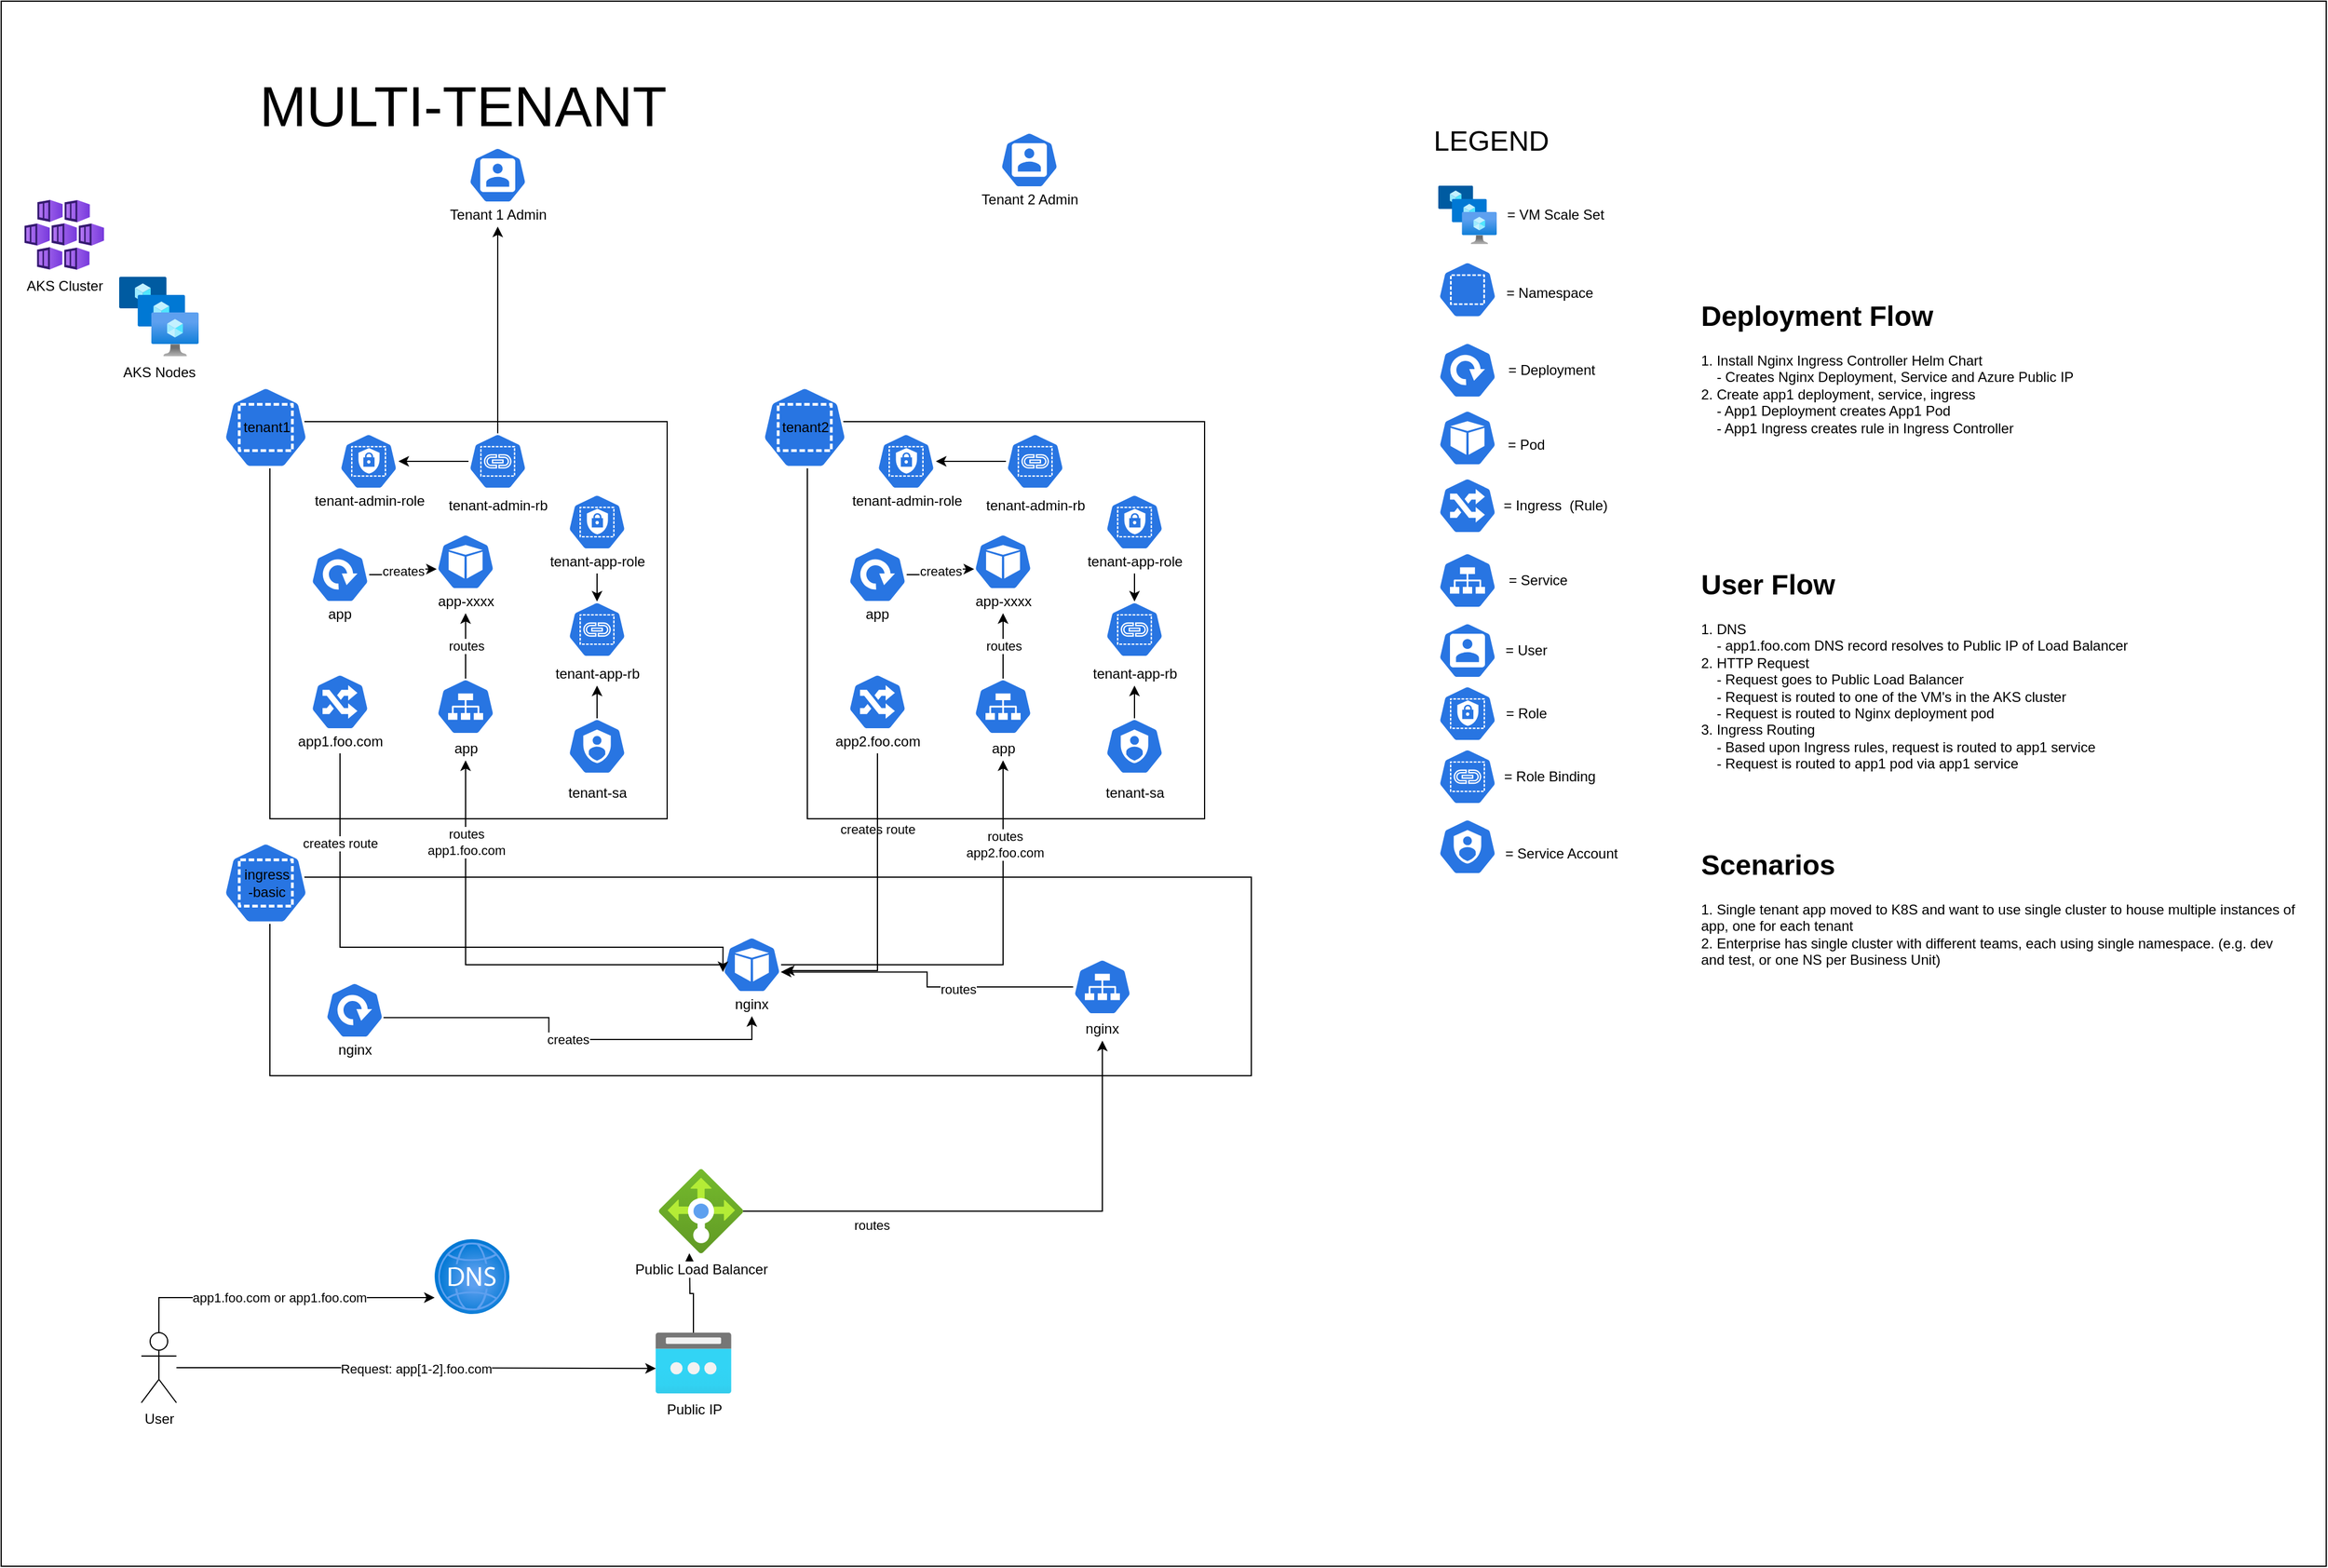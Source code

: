 <mxfile>
    <diagram id="HlzVMpEKUvmks-eyj2rE" name="Page-1">
        <mxGraphModel dx="2552" dy="2085" grid="1" gridSize="10" guides="1" tooltips="1" connect="1" arrows="1" fold="1" page="1" pageScale="1" pageWidth="850" pageHeight="1100" math="0" shadow="0">
            <root>
                <mxCell id="0"/>
                <mxCell id="106" value="Grouping" parent="0"/>
                <mxCell id="3" value="" style="rounded=0;whiteSpace=wrap;html=1;" parent="106" vertex="1">
                    <mxGeometry x="40" y="20" width="1080" height="790" as="geometry"/>
                </mxCell>
                <mxCell id="4" value="" style="rounded=0;whiteSpace=wrap;html=1;direction=west;" parent="106" vertex="1">
                    <mxGeometry x="120" y="90" width="970" height="680" as="geometry"/>
                </mxCell>
                <mxCell id="175" style="edgeStyle=orthogonalEdgeStyle;rounded=0;orthogonalLoop=1;jettySize=auto;html=1;entryX=0.565;entryY=1.033;entryDx=0;entryDy=0;entryPerimeter=0;" parent="106" source="162" target="82" edge="1">
                    <mxGeometry relative="1" as="geometry"/>
                </mxCell>
                <mxCell id="181" value="service&lt;br&gt;account" style="edgeStyle=orthogonalEdgeStyle;rounded=0;orthogonalLoop=1;jettySize=auto;html=1;exitX=0.005;exitY=0.63;exitDx=0;exitDy=0;exitPerimeter=0;entryX=0.995;entryY=0.63;entryDx=0;entryDy=0;entryPerimeter=0;" parent="106" source="94" target="9" edge="1">
                    <mxGeometry relative="1" as="geometry"/>
                </mxCell>
                <mxCell id="182" style="edgeStyle=orthogonalEdgeStyle;rounded=0;orthogonalLoop=1;jettySize=auto;html=1;exitX=0.005;exitY=0.63;exitDx=0;exitDy=0;exitPerimeter=0;entryX=0.995;entryY=0.63;entryDx=0;entryDy=0;entryPerimeter=0;" parent="106" source="94" target="9" edge="1">
                    <mxGeometry relative="1" as="geometry"/>
                </mxCell>
                <mxCell id="187" value="" style="rounded=0;whiteSpace=wrap;html=1;" vertex="1" parent="106">
                    <mxGeometry x="-10" y="-180" width="1990" height="1340" as="geometry"/>
                </mxCell>
                <mxCell id="1" value="Content" parent="0"/>
                <mxCell id="5" value="AKS Cluster" style="aspect=fixed;html=1;points=[];align=center;image;fontSize=12;image=img/lib/azure2/containers/Kubernetes_Services.svg;" parent="1" vertex="1">
                    <mxGeometry x="10" y="-10" width="68" height="60" as="geometry"/>
                </mxCell>
                <mxCell id="6" value="" style="rounded=0;whiteSpace=wrap;html=1;" parent="1" vertex="1">
                    <mxGeometry x="220" y="180" width="340" height="340" as="geometry"/>
                </mxCell>
                <mxCell id="7" value="tenant1" style="html=1;dashed=0;whitespace=wrap;fillColor=#2875E2;strokeColor=#ffffff;points=[[0.005,0.63,0],[0.1,0.2,0],[0.9,0.2,0],[0.5,0,0],[0.995,0.63,0],[0.72,0.99,0],[0.5,1,0],[0.28,0.99,0]];shape=mxgraph.kubernetes.icon;prIcon=ns" parent="1" vertex="1">
                    <mxGeometry x="158.75" y="150" width="115.5" height="70" as="geometry"/>
                </mxCell>
                <mxCell id="8" value="" style="group" parent="1" vertex="1" connectable="0">
                    <mxGeometry x="355" y="276" width="120" height="68" as="geometry"/>
                </mxCell>
                <mxCell id="9" value="" style="html=1;dashed=0;whitespace=wrap;fillColor=#2875E2;strokeColor=#ffffff;points=[[0.005,0.63,0],[0.1,0.2,0],[0.9,0.2,0],[0.5,0,0],[0.995,0.63,0],[0.72,0.99,0],[0.5,1,0],[0.28,0.99,0]];shape=mxgraph.kubernetes.icon;prIcon=pod" parent="8" vertex="1">
                    <mxGeometry x="7.5" width="50" height="48" as="geometry"/>
                </mxCell>
                <mxCell id="10" value="app-xxxx" style="text;html=1;strokeColor=none;fillColor=none;align=center;verticalAlign=middle;whiteSpace=wrap;rounded=0;" parent="8" vertex="1">
                    <mxGeometry x="-27.5" y="48" width="120" height="20" as="geometry"/>
                </mxCell>
                <mxCell id="11" value="" style="group" parent="1" vertex="1" connectable="0">
                    <mxGeometry x="355" y="400" width="110" height="70" as="geometry"/>
                </mxCell>
                <mxCell id="12" value="" style="html=1;dashed=0;whitespace=wrap;fillColor=#2875E2;strokeColor=#ffffff;points=[[0.005,0.63,0],[0.1,0.2,0],[0.9,0.2,0],[0.5,0,0],[0.995,0.63,0],[0.72,0.99,0],[0.5,1,0],[0.28,0.99,0]];shape=mxgraph.kubernetes.icon;prIcon=svc" parent="11" vertex="1">
                    <mxGeometry x="7.5" width="50" height="48" as="geometry"/>
                </mxCell>
                <mxCell id="13" value="app" style="text;html=1;strokeColor=none;fillColor=none;align=center;verticalAlign=middle;whiteSpace=wrap;rounded=0;" parent="11" vertex="1">
                    <mxGeometry x="-22.5" y="50" width="110" height="20" as="geometry"/>
                </mxCell>
                <mxCell id="14" value="" style="group" parent="1" vertex="1" connectable="0">
                    <mxGeometry x="227.5" y="396" width="105" height="68" as="geometry"/>
                </mxCell>
                <UserObject label="" link="http://yahoo.com" id="15">
                    <mxCell style="html=1;dashed=0;whitespace=wrap;fillColor=#2875E2;strokeColor=#ffffff;points=[[0.005,0.63,0],[0.1,0.2,0],[0.9,0.2,0],[0.5,0,0],[0.995,0.63,0],[0.72,0.99,0],[0.5,1,0],[0.28,0.99,0]];shape=mxgraph.kubernetes.icon;prIcon=ing" parent="14" vertex="1">
                        <mxGeometry x="27.5" width="50" height="48" as="geometry"/>
                    </mxCell>
                </UserObject>
                <mxCell id="16" value="app1.foo.com" style="text;html=1;strokeColor=none;fillColor=none;align=center;verticalAlign=middle;whiteSpace=wrap;rounded=0;" parent="14" vertex="1">
                    <mxGeometry y="48" width="105" height="20" as="geometry"/>
                </mxCell>
                <mxCell id="17" value="creates" style="edgeStyle=orthogonalEdgeStyle;rounded=0;orthogonalLoop=1;jettySize=auto;html=1;entryX=0.005;entryY=0.63;entryDx=0;entryDy=0;entryPerimeter=0;" parent="1" source="49" target="9" edge="1">
                    <mxGeometry relative="1" as="geometry"/>
                </mxCell>
                <mxCell id="18" value="" style="rounded=0;whiteSpace=wrap;html=1;" parent="1" vertex="1">
                    <mxGeometry x="220" y="570" width="840" height="170" as="geometry"/>
                </mxCell>
                <mxCell id="19" value="ingress&lt;br&gt;-basic" style="html=1;dashed=0;whitespace=wrap;fillColor=#2875E2;strokeColor=#ffffff;points=[[0.005,0.63,0],[0.1,0.2,0],[0.9,0.2,0],[0.5,0,0],[0.995,0.63,0],[0.72,0.99,0],[0.5,1,0],[0.28,0.99,0]];shape=mxgraph.kubernetes.icon;prIcon=ns" parent="1" vertex="1">
                    <mxGeometry x="168.5" y="540" width="96" height="70" as="geometry"/>
                </mxCell>
                <mxCell id="20" value="" style="group" parent="1" vertex="1" connectable="0">
                    <mxGeometry x="900" y="640" width="65" height="70" as="geometry"/>
                </mxCell>
                <mxCell id="21" value="" style="html=1;dashed=0;whitespace=wrap;fillColor=#2875E2;strokeColor=#ffffff;points=[[0.005,0.63,0],[0.1,0.2,0],[0.9,0.2,0],[0.5,0,0],[0.995,0.63,0],[0.72,0.99,0],[0.5,1,0],[0.28,0.99,0]];shape=mxgraph.kubernetes.icon;prIcon=svc" parent="20" vertex="1">
                    <mxGeometry x="7.5" width="50" height="48" as="geometry"/>
                </mxCell>
                <mxCell id="22" value="nginx" style="text;html=1;strokeColor=none;fillColor=none;align=center;verticalAlign=middle;whiteSpace=wrap;rounded=0;" parent="20" vertex="1">
                    <mxGeometry y="50" width="65" height="20" as="geometry"/>
                </mxCell>
                <mxCell id="23" value="" style="group" parent="1" vertex="1" connectable="0">
                    <mxGeometry x="600" y="621" width="65" height="68" as="geometry"/>
                </mxCell>
                <mxCell id="24" value="" style="html=1;dashed=0;whitespace=wrap;fillColor=#2875E2;strokeColor=#ffffff;points=[[0.005,0.63,0],[0.1,0.2,0],[0.9,0.2,0],[0.5,0,0],[0.995,0.63,0],[0.72,0.99,0],[0.5,1,0],[0.28,0.99,0]];shape=mxgraph.kubernetes.icon;prIcon=pod" parent="23" vertex="1">
                    <mxGeometry x="7.5" width="50" height="48" as="geometry"/>
                </mxCell>
                <mxCell id="25" value="nginx" style="text;html=1;strokeColor=none;fillColor=none;align=center;verticalAlign=middle;whiteSpace=wrap;rounded=0;" parent="23" vertex="1">
                    <mxGeometry y="48" width="65" height="20" as="geometry"/>
                </mxCell>
                <mxCell id="26" style="edgeStyle=orthogonalEdgeStyle;rounded=0;orthogonalLoop=1;jettySize=auto;html=1;" parent="1" source="27" edge="1">
                    <mxGeometry relative="1" as="geometry">
                        <mxPoint x="579" y="892" as="targetPoint"/>
                    </mxGeometry>
                </mxCell>
                <mxCell id="27" value="Public IP" style="aspect=fixed;html=1;points=[];align=center;image;fontSize=12;image=img/lib/azure2/networking/Public_IP_Addresses.svg;" parent="1" vertex="1">
                    <mxGeometry x="550" y="960" width="65" height="52" as="geometry"/>
                </mxCell>
                <mxCell id="28" value="routes" style="edgeStyle=orthogonalEdgeStyle;rounded=0;orthogonalLoop=1;jettySize=auto;html=1;" parent="1" source="29" target="22" edge="1">
                    <mxGeometry x="-0.514" y="-11" relative="1" as="geometry">
                        <mxPoint y="1" as="offset"/>
                    </mxGeometry>
                </mxCell>
                <mxCell id="29" value="Public Load Balancer" style="aspect=fixed;html=1;points=[];align=center;image;fontSize=12;image=img/lib/azure2/networking/Load_Balancers.svg;" parent="1" vertex="1">
                    <mxGeometry x="553" y="820" width="72" height="72" as="geometry"/>
                </mxCell>
                <mxCell id="30" style="edgeStyle=orthogonalEdgeStyle;rounded=0;orthogonalLoop=1;jettySize=auto;html=1;entryX=0.995;entryY=0.63;entryDx=0;entryDy=0;entryPerimeter=0;" parent="1" source="21" target="24" edge="1">
                    <mxGeometry relative="1" as="geometry"/>
                </mxCell>
                <mxCell id="31" value="routes" style="edgeLabel;html=1;align=center;verticalAlign=middle;resizable=0;points=[];" parent="30" vertex="1" connectable="0">
                    <mxGeometry x="-0.251" y="2" relative="1" as="geometry">
                        <mxPoint as="offset"/>
                    </mxGeometry>
                </mxCell>
                <mxCell id="32" value="routes" style="edgeStyle=orthogonalEdgeStyle;rounded=0;orthogonalLoop=1;jettySize=auto;html=1;entryX=0.5;entryY=1;entryDx=0;entryDy=0;" parent="1" source="12" target="10" edge="1">
                    <mxGeometry relative="1" as="geometry"/>
                </mxCell>
                <mxCell id="33" value="app1.foo.com or app1.foo.com" style="edgeStyle=orthogonalEdgeStyle;rounded=0;orthogonalLoop=1;jettySize=auto;html=1;" parent="1" source="35" target="36" edge="1">
                    <mxGeometry relative="1" as="geometry">
                        <Array as="points">
                            <mxPoint x="269" y="930"/>
                            <mxPoint x="393" y="930"/>
                        </Array>
                    </mxGeometry>
                </mxCell>
                <mxCell id="34" value="Request: app[1-2].foo.com" style="edgeStyle=orthogonalEdgeStyle;rounded=0;orthogonalLoop=1;jettySize=auto;html=1;entryX=0.005;entryY=0.59;entryDx=0;entryDy=0;entryPerimeter=0;" parent="1" source="35" target="27" edge="1">
                    <mxGeometry relative="1" as="geometry"/>
                </mxCell>
                <mxCell id="35" value="User" style="shape=umlActor;verticalLabelPosition=bottom;verticalAlign=top;html=1;outlineConnect=0;" parent="1" vertex="1">
                    <mxGeometry x="110" y="960" width="30" height="60" as="geometry"/>
                </mxCell>
                <mxCell id="36" value="" style="aspect=fixed;html=1;points=[];align=center;image;fontSize=12;image=img/lib/azure2/networking/DNS_Zones.svg;" parent="1" vertex="1">
                    <mxGeometry x="361" y="880" width="64" height="64" as="geometry"/>
                </mxCell>
                <mxCell id="37" value="&lt;h1&gt;Deployment Flow&lt;/h1&gt;&lt;div&gt;&lt;span&gt;1. Install Nginx Ingress Controller Helm Chart&lt;/span&gt;&lt;br&gt;&lt;/div&gt;&lt;div&gt;&amp;nbsp; &amp;nbsp; - Creates Nginx Deployment, Service and Azure Public IP&lt;/div&gt;&lt;div&gt;2. Create app1 deployment, service, ingress&lt;/div&gt;&lt;div&gt;&amp;nbsp; &amp;nbsp; - App1 Deployment creates App1 Pod&lt;/div&gt;&lt;div&gt;&amp;nbsp; &amp;nbsp; - App1 Ingress creates rule in Ingress Controller&lt;/div&gt;&lt;div&gt;&lt;br&gt;&lt;/div&gt;" style="text;html=1;strokeColor=none;fillColor=none;spacing=5;spacingTop=-20;whiteSpace=wrap;overflow=hidden;rounded=0;" parent="1" vertex="1">
                    <mxGeometry x="1440" y="70" width="520" height="140" as="geometry"/>
                </mxCell>
                <mxCell id="48" value="" style="group" parent="1" vertex="1" connectable="0">
                    <mxGeometry x="240" y="287" width="80" height="68" as="geometry"/>
                </mxCell>
                <mxCell id="49" value="" style="html=1;dashed=0;whitespace=wrap;fillColor=#2875E2;strokeColor=#ffffff;points=[[0.005,0.63,0],[0.1,0.2,0],[0.9,0.2,0],[0.5,0,0],[0.995,0.63,0],[0.72,0.99,0],[0.5,1,0],[0.28,0.99,0]];shape=mxgraph.kubernetes.icon;prIcon=deploy" parent="48" vertex="1">
                    <mxGeometry x="15" width="50" height="48" as="geometry"/>
                </mxCell>
                <mxCell id="50" value="app" style="text;html=1;strokeColor=none;fillColor=none;align=center;verticalAlign=middle;whiteSpace=wrap;rounded=0;" parent="48" vertex="1">
                    <mxGeometry x="-5" y="48" width="90" height="20" as="geometry"/>
                </mxCell>
                <mxCell id="51" value="&lt;h1&gt;User Flow&lt;/h1&gt;&lt;div&gt;1. DNS&lt;/div&gt;&lt;div&gt;&amp;nbsp; &amp;nbsp; - app1.foo.com DNS record resolves to Public IP of Load Balancer&lt;/div&gt;&lt;div&gt;2. HTTP Request&lt;/div&gt;&lt;div&gt;&amp;nbsp; &amp;nbsp; - Request goes to Public Load Balancer&lt;/div&gt;&lt;div&gt;&amp;nbsp; &amp;nbsp; - Request is routed to one of the VM's in the AKS cluster&lt;/div&gt;&lt;div&gt;&amp;nbsp; &amp;nbsp; - Request is routed to Nginx deployment pod&lt;/div&gt;&lt;div&gt;3. Ingress Routing&lt;/div&gt;&lt;div&gt;&amp;nbsp; &amp;nbsp; - Based upon Ingress rules, request is routed to app1 service&lt;/div&gt;&lt;div&gt;&amp;nbsp; &amp;nbsp; - Request is routed to app1 pod via app1 service&lt;/div&gt;" style="text;html=1;strokeColor=none;fillColor=none;spacing=5;spacingTop=-20;whiteSpace=wrap;overflow=hidden;rounded=0;" parent="1" vertex="1">
                    <mxGeometry x="1440" y="300" width="520" height="190" as="geometry"/>
                </mxCell>
                <mxCell id="52" value="AKS Nodes" style="aspect=fixed;html=1;points=[];align=center;image;fontSize=12;image=img/lib/azure2/compute/VM_Scale_Sets.svg;" parent="1" vertex="1">
                    <mxGeometry x="91" y="56" width="68" height="68" as="geometry"/>
                </mxCell>
                <mxCell id="55" value="" style="group" parent="1" vertex="1" connectable="0">
                    <mxGeometry x="252.5" y="660" width="80" height="68" as="geometry"/>
                </mxCell>
                <mxCell id="56" value="" style="html=1;dashed=0;whitespace=wrap;fillColor=#2875E2;strokeColor=#ffffff;points=[[0.005,0.63,0],[0.1,0.2,0],[0.9,0.2,0],[0.5,0,0],[0.995,0.63,0],[0.72,0.99,0],[0.5,1,0],[0.28,0.99,0]];shape=mxgraph.kubernetes.icon;prIcon=deploy" parent="55" vertex="1">
                    <mxGeometry x="15" width="50" height="48" as="geometry"/>
                </mxCell>
                <mxCell id="57" value="nginx" style="text;html=1;strokeColor=none;fillColor=none;align=center;verticalAlign=middle;whiteSpace=wrap;rounded=0;" parent="55" vertex="1">
                    <mxGeometry y="48" width="80" height="20" as="geometry"/>
                </mxCell>
                <mxCell id="58" value="creates" style="edgeStyle=orthogonalEdgeStyle;rounded=0;orthogonalLoop=1;jettySize=auto;html=1;exitX=0.995;exitY=0.63;exitDx=0;exitDy=0;exitPerimeter=0;entryX=0.5;entryY=1;entryDx=0;entryDy=0;" parent="1" source="56" target="25" edge="1">
                    <mxGeometry relative="1" as="geometry"/>
                </mxCell>
                <mxCell id="59" value="&lt;font style=&quot;font-size: 48px&quot;&gt;MULTI-TENANT&lt;/font&gt;" style="text;html=1;align=center;verticalAlign=middle;resizable=0;points=[];autosize=1;" parent="1" vertex="1">
                    <mxGeometry x="205" y="-105" width="360" height="30" as="geometry"/>
                </mxCell>
                <mxCell id="61" style="edgeStyle=orthogonalEdgeStyle;rounded=0;orthogonalLoop=1;jettySize=auto;html=1;entryX=0.005;entryY=0.63;entryDx=0;entryDy=0;entryPerimeter=0;exitX=0.5;exitY=1;exitDx=0;exitDy=0;" parent="1" source="16" target="24" edge="1">
                    <mxGeometry relative="1" as="geometry">
                        <Array as="points">
                            <mxPoint x="280" y="630"/>
                        </Array>
                    </mxGeometry>
                </mxCell>
                <mxCell id="62" value="creates route" style="edgeLabel;html=1;align=center;verticalAlign=middle;resizable=0;points=[];" parent="61" vertex="1" connectable="0">
                    <mxGeometry x="-0.75" relative="1" as="geometry">
                        <mxPoint y="12" as="offset"/>
                    </mxGeometry>
                </mxCell>
                <mxCell id="156" value="creates route" style="edgeLabel;html=1;align=center;verticalAlign=middle;resizable=0;points=[];" parent="61" vertex="1" connectable="0">
                    <mxGeometry x="-0.75" relative="1" as="geometry">
                        <mxPoint x="460" as="offset"/>
                    </mxGeometry>
                </mxCell>
                <mxCell id="63" value="routes&lt;br&gt;app1.foo.com" style="edgeStyle=orthogonalEdgeStyle;rounded=0;orthogonalLoop=1;jettySize=auto;html=1;entryX=0.5;entryY=1;entryDx=0;entryDy=0;" parent="1" source="24" target="13" edge="1">
                    <mxGeometry x="0.646" relative="1" as="geometry">
                        <mxPoint as="offset"/>
                    </mxGeometry>
                </mxCell>
                <mxCell id="68" value="" style="html=1;dashed=0;whitespace=wrap;fillColor=#2875E2;strokeColor=#ffffff;points=[[0.005,0.63,0],[0.1,0.2,0],[0.9,0.2,0],[0.5,0,0],[0.995,0.63,0],[0.72,0.99,0],[0.5,1,0],[0.28,0.99,0]];shape=mxgraph.kubernetes.icon;prIcon=user" parent="1" vertex="1">
                    <mxGeometry x="1220" y="352" width="50" height="48" as="geometry"/>
                </mxCell>
                <mxCell id="70" value="= User" style="text;html=1;align=center;verticalAlign=middle;resizable=0;points=[];autosize=1;" parent="1" vertex="1">
                    <mxGeometry x="1270" y="366" width="50" height="20" as="geometry"/>
                </mxCell>
                <mxCell id="71" value="= Role" style="text;html=1;align=center;verticalAlign=middle;resizable=0;points=[];autosize=1;" parent="1" vertex="1">
                    <mxGeometry x="1270" y="420" width="50" height="20" as="geometry"/>
                </mxCell>
                <mxCell id="74" value="" style="group" parent="1" vertex="1" connectable="0">
                    <mxGeometry x="1220" y="460" width="140" height="48" as="geometry"/>
                </mxCell>
                <mxCell id="66" value="" style="html=1;dashed=0;whitespace=wrap;fillColor=#2875E2;strokeColor=#ffffff;points=[[0.005,0.63,0],[0.1,0.2,0],[0.9,0.2,0],[0.5,0,0],[0.995,0.63,0],[0.72,0.99,0],[0.5,1,0],[0.28,0.99,0]];shape=mxgraph.kubernetes.icon;prIcon=rb" parent="74" vertex="1">
                    <mxGeometry width="50" height="48" as="geometry"/>
                </mxCell>
                <mxCell id="72" value="= Role Binding" style="text;html=1;align=center;verticalAlign=middle;resizable=0;points=[];autosize=1;" parent="74" vertex="1">
                    <mxGeometry x="50" y="14" width="90" height="20" as="geometry"/>
                </mxCell>
                <mxCell id="75" value="" style="group" parent="1" vertex="1" connectable="0">
                    <mxGeometry x="1220" y="520" width="160" height="48" as="geometry"/>
                </mxCell>
                <mxCell id="67" value="" style="html=1;dashed=0;whitespace=wrap;fillColor=#2875E2;strokeColor=#ffffff;points=[[0.005,0.63,0],[0.1,0.2,0],[0.9,0.2,0],[0.5,0,0],[0.995,0.63,0],[0.72,0.99,0],[0.5,1,0],[0.28,0.99,0]];shape=mxgraph.kubernetes.icon;prIcon=sa" parent="75" vertex="1">
                    <mxGeometry width="50" height="48" as="geometry"/>
                </mxCell>
                <mxCell id="73" value="= Service Account" style="text;html=1;align=center;verticalAlign=middle;resizable=0;points=[];autosize=1;" parent="75" vertex="1">
                    <mxGeometry x="50" y="20" width="110" height="20" as="geometry"/>
                </mxCell>
                <mxCell id="38" value="" style="html=1;dashed=0;whitespace=wrap;fillColor=#2875E2;strokeColor=#ffffff;points=[[0.005,0.63,0],[0.1,0.2,0],[0.9,0.2,0],[0.5,0,0],[0.995,0.63,0],[0.72,0.99,0],[0.5,1,0],[0.28,0.99,0]];shape=mxgraph.kubernetes.icon;prIcon=ns" parent="1" vertex="1">
                    <mxGeometry x="1220" y="40" width="50" height="54" as="geometry"/>
                </mxCell>
                <mxCell id="39" value="= Namespace" style="text;html=1;align=center;verticalAlign=middle;resizable=0;points=[];autosize=1;" parent="1" vertex="1">
                    <mxGeometry x="1270" y="60" width="90" height="20" as="geometry"/>
                </mxCell>
                <mxCell id="40" value="" style="html=1;dashed=0;whitespace=wrap;fillColor=#2875E2;strokeColor=#ffffff;points=[[0.005,0.63,0],[0.1,0.2,0],[0.9,0.2,0],[0.5,0,0],[0.995,0.63,0],[0.72,0.99,0],[0.5,1,0],[0.28,0.99,0]];shape=mxgraph.kubernetes.icon;prIcon=deploy" parent="1" vertex="1">
                    <mxGeometry x="1220" y="112" width="50" height="48" as="geometry"/>
                </mxCell>
                <mxCell id="41" value="" style="html=1;dashed=0;whitespace=wrap;fillColor=#2875E2;strokeColor=#ffffff;points=[[0.005,0.63,0],[0.1,0.2,0],[0.9,0.2,0],[0.5,0,0],[0.995,0.63,0],[0.72,0.99,0],[0.5,1,0],[0.28,0.99,0]];shape=mxgraph.kubernetes.icon;prIcon=pod" parent="1" vertex="1">
                    <mxGeometry x="1220" y="170" width="50" height="48" as="geometry"/>
                </mxCell>
                <mxCell id="42" value="" style="html=1;dashed=0;whitespace=wrap;fillColor=#2875E2;strokeColor=#ffffff;points=[[0.005,0.63,0],[0.1,0.2,0],[0.9,0.2,0],[0.5,0,0],[0.995,0.63,0],[0.72,0.99,0],[0.5,1,0],[0.28,0.99,0]];shape=mxgraph.kubernetes.icon;prIcon=ing" parent="1" vertex="1">
                    <mxGeometry x="1220" y="228" width="50" height="48" as="geometry"/>
                </mxCell>
                <mxCell id="43" value="" style="html=1;dashed=0;whitespace=wrap;fillColor=#2875E2;strokeColor=#ffffff;points=[[0.005,0.63,0],[0.1,0.2,0],[0.9,0.2,0],[0.5,0,0],[0.995,0.63,0],[0.72,0.99,0],[0.5,1,0],[0.28,0.99,0]];shape=mxgraph.kubernetes.icon;prIcon=svc" parent="1" vertex="1">
                    <mxGeometry x="1220" y="292" width="50" height="48" as="geometry"/>
                </mxCell>
                <mxCell id="44" value="&amp;nbsp;= Deployment" style="text;html=1;align=center;verticalAlign=middle;resizable=0;points=[];autosize=1;" parent="1" vertex="1">
                    <mxGeometry x="1270" y="126" width="90" height="20" as="geometry"/>
                </mxCell>
                <mxCell id="45" value="= Pod" style="text;html=1;align=center;verticalAlign=middle;resizable=0;points=[];autosize=1;" parent="1" vertex="1">
                    <mxGeometry x="1270" y="190" width="50" height="20" as="geometry"/>
                </mxCell>
                <mxCell id="46" value="= Ingress&amp;nbsp; (Rule)" style="text;html=1;align=center;verticalAlign=middle;resizable=0;points=[];autosize=1;" parent="1" vertex="1">
                    <mxGeometry x="1270" y="242" width="100" height="20" as="geometry"/>
                </mxCell>
                <mxCell id="47" value="= Service" style="text;html=1;align=center;verticalAlign=middle;resizable=0;points=[];autosize=1;" parent="1" vertex="1">
                    <mxGeometry x="1270" y="306" width="70" height="20" as="geometry"/>
                </mxCell>
                <mxCell id="53" value="" style="aspect=fixed;html=1;points=[];align=center;image;fontSize=12;image=img/lib/azure2/compute/VM_Scale_Sets.svg;" parent="1" vertex="1">
                    <mxGeometry x="1220" y="-22" width="50" height="50" as="geometry"/>
                </mxCell>
                <mxCell id="54" value="= VM Scale Set" style="text;html=1;align=center;verticalAlign=middle;resizable=0;points=[];autosize=1;" parent="1" vertex="1">
                    <mxGeometry x="1270" y="-7" width="100" height="20" as="geometry"/>
                </mxCell>
                <mxCell id="60" value="&lt;font style=&quot;font-size: 24px&quot;&gt;LEGEND&lt;/font&gt;" style="text;html=1;align=center;verticalAlign=middle;resizable=0;points=[];autosize=1;" parent="1" vertex="1">
                    <mxGeometry x="1210" y="-70" width="110" height="20" as="geometry"/>
                </mxCell>
                <mxCell id="79" value="" style="group" parent="1" vertex="1" connectable="0">
                    <mxGeometry x="365" y="-55" width="100" height="68" as="geometry"/>
                </mxCell>
                <mxCell id="77" value="" style="html=1;dashed=0;whitespace=wrap;fillColor=#2875E2;strokeColor=#ffffff;points=[[0.005,0.63,0],[0.1,0.2,0],[0.9,0.2,0],[0.5,0,0],[0.995,0.63,0],[0.72,0.99,0],[0.5,1,0],[0.28,0.99,0]];shape=mxgraph.kubernetes.icon;prIcon=user" parent="79" vertex="1">
                    <mxGeometry x="25" width="50" height="48" as="geometry"/>
                </mxCell>
                <mxCell id="78" value="Tenant 1 Admin" style="text;html=1;align=center;verticalAlign=middle;resizable=0;points=[];autosize=1;" parent="79" vertex="1">
                    <mxGeometry y="48" width="100" height="20" as="geometry"/>
                </mxCell>
                <mxCell id="80" value="" style="group" parent="1" vertex="1" connectable="0">
                    <mxGeometry x="820" y="-68" width="100" height="68" as="geometry"/>
                </mxCell>
                <mxCell id="81" value="" style="html=1;dashed=0;whitespace=wrap;fillColor=#2875E2;strokeColor=#ffffff;points=[[0.005,0.63,0],[0.1,0.2,0],[0.9,0.2,0],[0.5,0,0],[0.995,0.63,0],[0.72,0.99,0],[0.5,1,0],[0.28,0.99,0]];shape=mxgraph.kubernetes.icon;prIcon=user" parent="80" vertex="1">
                    <mxGeometry x="25" width="50" height="48" as="geometry"/>
                </mxCell>
                <mxCell id="82" value="Tenant 2 Admin" style="text;html=1;align=center;verticalAlign=middle;resizable=0;points=[];autosize=1;" parent="80" vertex="1">
                    <mxGeometry y="48" width="100" height="20" as="geometry"/>
                </mxCell>
                <mxCell id="84" value="" style="group" parent="1" vertex="1" connectable="0">
                    <mxGeometry x="264.5" y="190" width="100" height="68" as="geometry"/>
                </mxCell>
                <mxCell id="65" value="" style="html=1;dashed=0;whitespace=wrap;fillColor=#2875E2;strokeColor=#ffffff;points=[[0.005,0.63,0],[0.1,0.2,0],[0.9,0.2,0],[0.5,0,0],[0.995,0.63,0],[0.72,0.99,0],[0.5,1,0],[0.28,0.99,0]];shape=mxgraph.kubernetes.icon;prIcon=role" parent="84" vertex="1">
                    <mxGeometry x="15" width="50" height="48" as="geometry"/>
                </mxCell>
                <mxCell id="83" value="tenant-admin-role" style="text;html=1;align=center;verticalAlign=middle;resizable=0;points=[];autosize=1;" parent="84" vertex="1">
                    <mxGeometry x="-15" y="48" width="110" height="20" as="geometry"/>
                </mxCell>
                <mxCell id="85" value="" style="html=1;dashed=0;whitespace=wrap;fillColor=#2875E2;strokeColor=#ffffff;points=[[0.005,0.63,0],[0.1,0.2,0],[0.9,0.2,0],[0.5,0,0],[0.995,0.63,0],[0.72,0.99,0],[0.5,1,0],[0.28,0.99,0]];shape=mxgraph.kubernetes.icon;prIcon=role" parent="1" vertex="1">
                    <mxGeometry x="1220" y="406" width="50" height="48" as="geometry"/>
                </mxCell>
                <mxCell id="91" style="edgeStyle=orthogonalEdgeStyle;rounded=0;orthogonalLoop=1;jettySize=auto;html=1;" parent="1" source="87" edge="1">
                    <mxGeometry relative="1" as="geometry">
                        <mxPoint x="330" y="214" as="targetPoint"/>
                    </mxGeometry>
                </mxCell>
                <mxCell id="92" style="edgeStyle=orthogonalEdgeStyle;rounded=0;orthogonalLoop=1;jettySize=auto;html=1;" parent="1" source="87" target="78" edge="1">
                    <mxGeometry relative="1" as="geometry"/>
                </mxCell>
                <mxCell id="96" value="" style="group" parent="1" vertex="1" connectable="0">
                    <mxGeometry x="380" y="190" width="90" height="72" as="geometry"/>
                </mxCell>
                <mxCell id="87" value="" style="html=1;dashed=0;whitespace=wrap;fillColor=#2875E2;strokeColor=#ffffff;points=[[0.005,0.63,0],[0.1,0.2,0],[0.9,0.2,0],[0.5,0,0],[0.995,0.63,0],[0.72,0.99,0],[0.5,1,0],[0.28,0.99,0]];shape=mxgraph.kubernetes.icon;prIcon=rb" parent="96" vertex="1">
                    <mxGeometry x="10" width="50" height="48" as="geometry"/>
                </mxCell>
                <mxCell id="88" value="tenant-admin-rb" style="text;html=1;align=center;verticalAlign=middle;resizable=0;points=[];autosize=1;" parent="96" vertex="1">
                    <mxGeometry x="-15" y="52" width="100" height="20" as="geometry"/>
                </mxCell>
                <mxCell id="97" value="" style="group" parent="1" vertex="1" connectable="0">
                    <mxGeometry x="450" y="434" width="100" height="74" as="geometry"/>
                </mxCell>
                <mxCell id="94" value="" style="html=1;dashed=0;whitespace=wrap;fillColor=#2875E2;strokeColor=#ffffff;points=[[0.005,0.63,0],[0.1,0.2,0],[0.9,0.2,0],[0.5,0,0],[0.995,0.63,0],[0.72,0.99,0],[0.5,1,0],[0.28,0.99,0]];shape=mxgraph.kubernetes.icon;prIcon=sa" parent="97" vertex="1">
                    <mxGeometry x="25" width="50" height="48" as="geometry"/>
                </mxCell>
                <mxCell id="95" value="tenant-sa" style="text;html=1;align=center;verticalAlign=middle;resizable=0;points=[];autosize=1;" parent="97" vertex="1">
                    <mxGeometry x="15" y="54" width="70" height="20" as="geometry"/>
                </mxCell>
                <mxCell id="98" value="" style="group" parent="1" vertex="1" connectable="0">
                    <mxGeometry x="465" y="334" width="80" height="72" as="geometry"/>
                </mxCell>
                <mxCell id="99" value="" style="html=1;dashed=0;whitespace=wrap;fillColor=#2875E2;strokeColor=#ffffff;points=[[0.005,0.63,0],[0.1,0.2,0],[0.9,0.2,0],[0.5,0,0],[0.995,0.63,0],[0.72,0.99,0],[0.5,1,0],[0.28,0.99,0]];shape=mxgraph.kubernetes.icon;prIcon=rb" parent="98" vertex="1">
                    <mxGeometry x="10" width="50" height="48" as="geometry"/>
                </mxCell>
                <mxCell id="100" value="tenant-app-rb" style="text;html=1;align=center;verticalAlign=middle;resizable=0;points=[];autosize=1;" parent="98" vertex="1">
                    <mxGeometry x="-10" y="52" width="90" height="20" as="geometry"/>
                </mxCell>
                <mxCell id="101" value="" style="group" parent="1" vertex="1" connectable="0">
                    <mxGeometry x="460" y="242" width="90" height="68" as="geometry"/>
                </mxCell>
                <mxCell id="102" value="" style="html=1;dashed=0;whitespace=wrap;fillColor=#2875E2;strokeColor=#ffffff;points=[[0.005,0.63,0],[0.1,0.2,0],[0.9,0.2,0],[0.5,0,0],[0.995,0.63,0],[0.72,0.99,0],[0.5,1,0],[0.28,0.99,0]];shape=mxgraph.kubernetes.icon;prIcon=role" parent="101" vertex="1">
                    <mxGeometry x="15" width="50" height="48" as="geometry"/>
                </mxCell>
                <mxCell id="103" value="tenant-app-role" style="text;html=1;align=center;verticalAlign=middle;resizable=0;points=[];autosize=1;" parent="101" vertex="1">
                    <mxGeometry x="-10" y="48" width="100" height="20" as="geometry"/>
                </mxCell>
                <mxCell id="104" style="edgeStyle=orthogonalEdgeStyle;rounded=0;orthogonalLoop=1;jettySize=auto;html=1;" parent="1" source="94" target="100" edge="1">
                    <mxGeometry relative="1" as="geometry"/>
                </mxCell>
                <mxCell id="105" style="edgeStyle=orthogonalEdgeStyle;rounded=0;orthogonalLoop=1;jettySize=auto;html=1;entryX=0.5;entryY=0;entryDx=0;entryDy=0;entryPerimeter=0;" parent="1" source="103" target="99" edge="1">
                    <mxGeometry relative="1" as="geometry"/>
                </mxCell>
                <mxCell id="141" value="" style="rounded=0;whiteSpace=wrap;html=1;" parent="1" vertex="1">
                    <mxGeometry x="680" y="180" width="340" height="340" as="geometry"/>
                </mxCell>
                <mxCell id="142" value="" style="group" parent="1" vertex="1" connectable="0">
                    <mxGeometry x="815" y="276" width="120" height="68" as="geometry"/>
                </mxCell>
                <mxCell id="143" value="" style="html=1;dashed=0;whitespace=wrap;fillColor=#2875E2;strokeColor=#ffffff;points=[[0.005,0.63,0],[0.1,0.2,0],[0.9,0.2,0],[0.5,0,0],[0.995,0.63,0],[0.72,0.99,0],[0.5,1,0],[0.28,0.99,0]];shape=mxgraph.kubernetes.icon;prIcon=pod" parent="142" vertex="1">
                    <mxGeometry x="7.5" width="50" height="48" as="geometry"/>
                </mxCell>
                <mxCell id="144" value="app-xxxx" style="text;html=1;strokeColor=none;fillColor=none;align=center;verticalAlign=middle;whiteSpace=wrap;rounded=0;" parent="142" vertex="1">
                    <mxGeometry x="-27.5" y="48" width="120" height="20" as="geometry"/>
                </mxCell>
                <mxCell id="145" value="" style="group" parent="1" vertex="1" connectable="0">
                    <mxGeometry x="815" y="400" width="110" height="70" as="geometry"/>
                </mxCell>
                <mxCell id="146" value="" style="html=1;dashed=0;whitespace=wrap;fillColor=#2875E2;strokeColor=#ffffff;points=[[0.005,0.63,0],[0.1,0.2,0],[0.9,0.2,0],[0.5,0,0],[0.995,0.63,0],[0.72,0.99,0],[0.5,1,0],[0.28,0.99,0]];shape=mxgraph.kubernetes.icon;prIcon=svc" parent="145" vertex="1">
                    <mxGeometry x="7.5" width="50" height="48" as="geometry"/>
                </mxCell>
                <mxCell id="147" value="app" style="text;html=1;strokeColor=none;fillColor=none;align=center;verticalAlign=middle;whiteSpace=wrap;rounded=0;" parent="145" vertex="1">
                    <mxGeometry x="-22.5" y="50" width="110" height="20" as="geometry"/>
                </mxCell>
                <mxCell id="148" value="" style="group" parent="1" vertex="1" connectable="0">
                    <mxGeometry x="687.5" y="396" width="105" height="68" as="geometry"/>
                </mxCell>
                <UserObject label="" link="http://yahoo.com" id="149">
                    <mxCell style="html=1;dashed=0;whitespace=wrap;fillColor=#2875E2;strokeColor=#ffffff;points=[[0.005,0.63,0],[0.1,0.2,0],[0.9,0.2,0],[0.5,0,0],[0.995,0.63,0],[0.72,0.99,0],[0.5,1,0],[0.28,0.99,0]];shape=mxgraph.kubernetes.icon;prIcon=ing" parent="148" vertex="1">
                        <mxGeometry x="27.5" width="50" height="48" as="geometry"/>
                    </mxCell>
                </UserObject>
                <mxCell id="150" value="app2.foo.com" style="text;html=1;strokeColor=none;fillColor=none;align=center;verticalAlign=middle;whiteSpace=wrap;rounded=0;" parent="148" vertex="1">
                    <mxGeometry y="48" width="105" height="20" as="geometry"/>
                </mxCell>
                <mxCell id="151" value="creates" style="edgeStyle=orthogonalEdgeStyle;rounded=0;orthogonalLoop=1;jettySize=auto;html=1;entryX=0.005;entryY=0.63;entryDx=0;entryDy=0;entryPerimeter=0;" parent="1" source="154" target="143" edge="1">
                    <mxGeometry relative="1" as="geometry"/>
                </mxCell>
                <mxCell id="152" value="routes" style="edgeStyle=orthogonalEdgeStyle;rounded=0;orthogonalLoop=1;jettySize=auto;html=1;entryX=0.5;entryY=1;entryDx=0;entryDy=0;" parent="1" source="146" target="144" edge="1">
                    <mxGeometry relative="1" as="geometry"/>
                </mxCell>
                <mxCell id="153" value="" style="group" parent="1" vertex="1" connectable="0">
                    <mxGeometry x="700" y="287" width="80" height="68" as="geometry"/>
                </mxCell>
                <mxCell id="154" value="" style="html=1;dashed=0;whitespace=wrap;fillColor=#2875E2;strokeColor=#ffffff;points=[[0.005,0.63,0],[0.1,0.2,0],[0.9,0.2,0],[0.5,0,0],[0.995,0.63,0],[0.72,0.99,0],[0.5,1,0],[0.28,0.99,0]];shape=mxgraph.kubernetes.icon;prIcon=deploy" parent="153" vertex="1">
                    <mxGeometry x="15" width="50" height="48" as="geometry"/>
                </mxCell>
                <mxCell id="155" value="app" style="text;html=1;strokeColor=none;fillColor=none;align=center;verticalAlign=middle;whiteSpace=wrap;rounded=0;" parent="153" vertex="1">
                    <mxGeometry x="-5" y="48" width="90" height="20" as="geometry"/>
                </mxCell>
                <mxCell id="157" value="" style="group" parent="1" vertex="1" connectable="0">
                    <mxGeometry x="724.5" y="190" width="100" height="68" as="geometry"/>
                </mxCell>
                <mxCell id="158" value="" style="html=1;dashed=0;whitespace=wrap;fillColor=#2875E2;strokeColor=#ffffff;points=[[0.005,0.63,0],[0.1,0.2,0],[0.9,0.2,0],[0.5,0,0],[0.995,0.63,0],[0.72,0.99,0],[0.5,1,0],[0.28,0.99,0]];shape=mxgraph.kubernetes.icon;prIcon=role" parent="157" vertex="1">
                    <mxGeometry x="15" width="50" height="48" as="geometry"/>
                </mxCell>
                <mxCell id="159" value="tenant-admin-role" style="text;html=1;align=center;verticalAlign=middle;resizable=0;points=[];autosize=1;" parent="157" vertex="1">
                    <mxGeometry x="-15" y="48" width="110" height="20" as="geometry"/>
                </mxCell>
                <mxCell id="160" style="edgeStyle=orthogonalEdgeStyle;rounded=0;orthogonalLoop=1;jettySize=auto;html=1;" parent="1" source="162" edge="1">
                    <mxGeometry relative="1" as="geometry">
                        <mxPoint x="790" y="214" as="targetPoint"/>
                    </mxGeometry>
                </mxCell>
                <mxCell id="161" value="" style="group" parent="1" vertex="1" connectable="0">
                    <mxGeometry x="840" y="190" width="90" height="72" as="geometry"/>
                </mxCell>
                <mxCell id="162" value="" style="html=1;dashed=0;whitespace=wrap;fillColor=#2875E2;strokeColor=#ffffff;points=[[0.005,0.63,0],[0.1,0.2,0],[0.9,0.2,0],[0.5,0,0],[0.995,0.63,0],[0.72,0.99,0],[0.5,1,0],[0.28,0.99,0]];shape=mxgraph.kubernetes.icon;prIcon=rb" parent="161" vertex="1">
                    <mxGeometry x="10" width="50" height="48" as="geometry"/>
                </mxCell>
                <mxCell id="163" value="tenant-admin-rb" style="text;html=1;align=center;verticalAlign=middle;resizable=0;points=[];autosize=1;" parent="161" vertex="1">
                    <mxGeometry x="-15" y="52" width="100" height="20" as="geometry"/>
                </mxCell>
                <mxCell id="164" value="" style="group" parent="1" vertex="1" connectable="0">
                    <mxGeometry x="910" y="434" width="100" height="74" as="geometry"/>
                </mxCell>
                <mxCell id="165" value="" style="html=1;dashed=0;whitespace=wrap;fillColor=#2875E2;strokeColor=#ffffff;points=[[0.005,0.63,0],[0.1,0.2,0],[0.9,0.2,0],[0.5,0,0],[0.995,0.63,0],[0.72,0.99,0],[0.5,1,0],[0.28,0.99,0]];shape=mxgraph.kubernetes.icon;prIcon=sa" parent="164" vertex="1">
                    <mxGeometry x="25" width="50" height="48" as="geometry"/>
                </mxCell>
                <mxCell id="166" value="tenant-sa" style="text;html=1;align=center;verticalAlign=middle;resizable=0;points=[];autosize=1;" parent="164" vertex="1">
                    <mxGeometry x="15" y="54" width="70" height="20" as="geometry"/>
                </mxCell>
                <mxCell id="167" value="" style="group" parent="1" vertex="1" connectable="0">
                    <mxGeometry x="925" y="334" width="80" height="72" as="geometry"/>
                </mxCell>
                <mxCell id="168" value="" style="html=1;dashed=0;whitespace=wrap;fillColor=#2875E2;strokeColor=#ffffff;points=[[0.005,0.63,0],[0.1,0.2,0],[0.9,0.2,0],[0.5,0,0],[0.995,0.63,0],[0.72,0.99,0],[0.5,1,0],[0.28,0.99,0]];shape=mxgraph.kubernetes.icon;prIcon=rb" parent="167" vertex="1">
                    <mxGeometry x="10" width="50" height="48" as="geometry"/>
                </mxCell>
                <mxCell id="169" value="tenant-app-rb" style="text;html=1;align=center;verticalAlign=middle;resizable=0;points=[];autosize=1;" parent="167" vertex="1">
                    <mxGeometry x="-10" y="52" width="90" height="20" as="geometry"/>
                </mxCell>
                <mxCell id="170" value="" style="group" parent="1" vertex="1" connectable="0">
                    <mxGeometry x="920" y="242" width="90" height="68" as="geometry"/>
                </mxCell>
                <mxCell id="171" value="" style="html=1;dashed=0;whitespace=wrap;fillColor=#2875E2;strokeColor=#ffffff;points=[[0.005,0.63,0],[0.1,0.2,0],[0.9,0.2,0],[0.5,0,0],[0.995,0.63,0],[0.72,0.99,0],[0.5,1,0],[0.28,0.99,0]];shape=mxgraph.kubernetes.icon;prIcon=role" parent="170" vertex="1">
                    <mxGeometry x="15" width="50" height="48" as="geometry"/>
                </mxCell>
                <mxCell id="172" value="tenant-app-role" style="text;html=1;align=center;verticalAlign=middle;resizable=0;points=[];autosize=1;" parent="170" vertex="1">
                    <mxGeometry x="-10" y="48" width="100" height="20" as="geometry"/>
                </mxCell>
                <mxCell id="173" style="edgeStyle=orthogonalEdgeStyle;rounded=0;orthogonalLoop=1;jettySize=auto;html=1;" parent="1" source="165" target="169" edge="1">
                    <mxGeometry relative="1" as="geometry"/>
                </mxCell>
                <mxCell id="174" style="edgeStyle=orthogonalEdgeStyle;rounded=0;orthogonalLoop=1;jettySize=auto;html=1;entryX=0.5;entryY=0;entryDx=0;entryDy=0;entryPerimeter=0;" parent="1" source="172" target="168" edge="1">
                    <mxGeometry relative="1" as="geometry"/>
                </mxCell>
                <mxCell id="140" value="tenant2" style="html=1;dashed=0;whitespace=wrap;fillColor=#2875E2;strokeColor=#ffffff;points=[[0.005,0.63,0],[0.1,0.2,0],[0.9,0.2,0],[0.5,0,0],[0.995,0.63,0],[0.72,0.99,0],[0.5,1,0],[0.28,0.99,0]];shape=mxgraph.kubernetes.icon;prIcon=ns" parent="1" vertex="1">
                    <mxGeometry x="620" y="150" width="115.5" height="70" as="geometry"/>
                </mxCell>
                <mxCell id="176" style="edgeStyle=orthogonalEdgeStyle;rounded=0;orthogonalLoop=1;jettySize=auto;html=1;" parent="1" source="150" edge="1">
                    <mxGeometry relative="1" as="geometry">
                        <mxPoint x="660" y="650" as="targetPoint"/>
                        <Array as="points">
                            <mxPoint x="740" y="650"/>
                        </Array>
                    </mxGeometry>
                </mxCell>
                <mxCell id="179" style="edgeStyle=orthogonalEdgeStyle;rounded=0;orthogonalLoop=1;jettySize=auto;html=1;entryX=0.5;entryY=1;entryDx=0;entryDy=0;" parent="1" source="24" target="147" edge="1">
                    <mxGeometry relative="1" as="geometry"/>
                </mxCell>
                <mxCell id="180" value="routes&lt;br&gt;app2.foo.com" style="edgeLabel;html=1;align=center;verticalAlign=middle;resizable=0;points=[];" parent="179" vertex="1" connectable="0">
                    <mxGeometry x="0.606" y="-1" relative="1" as="geometry">
                        <mxPoint as="offset"/>
                    </mxGeometry>
                </mxCell>
                <mxCell id="183" value="&lt;h1&gt;Scenarios&lt;/h1&gt;&lt;div&gt;1. Single tenant app moved to K8S and want to use single cluster to house multiple instances of app, one for each tenant&lt;/div&gt;&lt;div&gt;2. Enterprise has single cluster with different teams, each using single namespace. (e.g. dev and test, or one NS per Business Unit)&lt;/div&gt;" style="text;html=1;strokeColor=none;fillColor=none;spacing=5;spacingTop=-20;whiteSpace=wrap;overflow=hidden;rounded=0;" parent="1" vertex="1">
                    <mxGeometry x="1440" y="540" width="520" height="190" as="geometry"/>
                </mxCell>
            </root>
        </mxGraphModel>
    </diagram>
</mxfile>